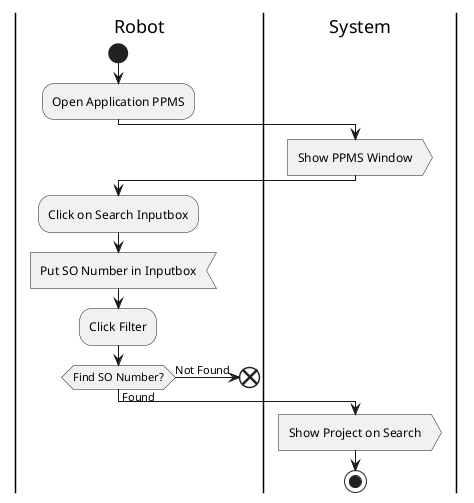 @startuml
|Robot|
start
:Open Application PPMS;
|System|
:Show PPMS Window>
|Robot|
:Click on Search Inputbox;
:Put SO Number in Inputbox<
:Click Filter;
if(Find SO Number?) then (Found)
|System|
:Show Project on Search>
else(Not Found)
|Robot|
end
|System|
endif
stop
@enduml